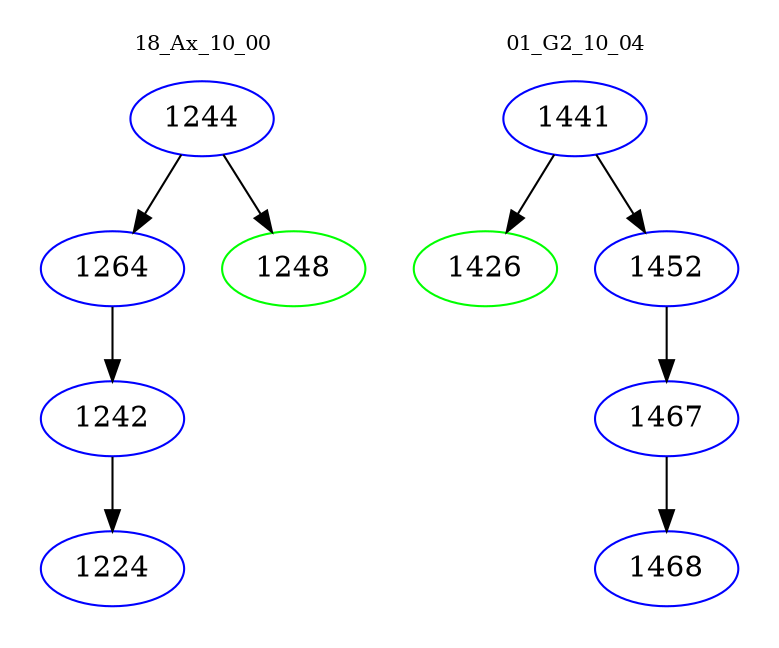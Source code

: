 digraph{
subgraph cluster_0 {
color = white
label = "18_Ax_10_00";
fontsize=10;
T0_1244 [label="1244", color="blue"]
T0_1244 -> T0_1264 [color="black"]
T0_1264 [label="1264", color="blue"]
T0_1264 -> T0_1242 [color="black"]
T0_1242 [label="1242", color="blue"]
T0_1242 -> T0_1224 [color="black"]
T0_1224 [label="1224", color="blue"]
T0_1244 -> T0_1248 [color="black"]
T0_1248 [label="1248", color="green"]
}
subgraph cluster_1 {
color = white
label = "01_G2_10_04";
fontsize=10;
T1_1441 [label="1441", color="blue"]
T1_1441 -> T1_1426 [color="black"]
T1_1426 [label="1426", color="green"]
T1_1441 -> T1_1452 [color="black"]
T1_1452 [label="1452", color="blue"]
T1_1452 -> T1_1467 [color="black"]
T1_1467 [label="1467", color="blue"]
T1_1467 -> T1_1468 [color="black"]
T1_1468 [label="1468", color="blue"]
}
}
